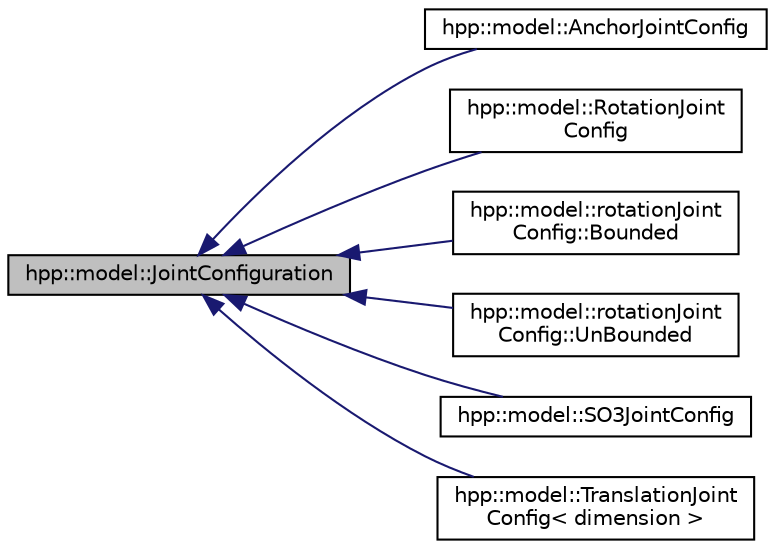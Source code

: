 digraph "hpp::model::JointConfiguration"
{
  edge [fontname="Helvetica",fontsize="10",labelfontname="Helvetica",labelfontsize="10"];
  node [fontname="Helvetica",fontsize="10",shape=record];
  rankdir="LR";
  Node1 [label="hpp::model::JointConfiguration",height=0.2,width=0.4,color="black", fillcolor="grey75", style="filled" fontcolor="black"];
  Node1 -> Node2 [dir="back",color="midnightblue",fontsize="10",style="solid",fontname="Helvetica"];
  Node2 [label="hpp::model::AnchorJointConfig",height=0.2,width=0.4,color="black", fillcolor="white", style="filled",URL="$a00001.html",tooltip="Configuration of a JointAnchor. "];
  Node1 -> Node3 [dir="back",color="midnightblue",fontsize="10",style="solid",fontname="Helvetica"];
  Node3 [label="hpp::model::RotationJoint\lConfig",height=0.2,width=0.4,color="black", fillcolor="white", style="filled",URL="$a00021.html",tooltip="Configuration of a JointRotation. "];
  Node1 -> Node4 [dir="back",color="midnightblue",fontsize="10",style="solid",fontname="Helvetica"];
  Node4 [label="hpp::model::rotationJoint\lConfig::Bounded",height=0.2,width=0.4,color="black", fillcolor="white", style="filled",URL="$a00003.html"];
  Node1 -> Node5 [dir="back",color="midnightblue",fontsize="10",style="solid",fontname="Helvetica"];
  Node5 [label="hpp::model::rotationJoint\lConfig::UnBounded",height=0.2,width=0.4,color="black", fillcolor="white", style="filled",URL="$a00024.html"];
  Node1 -> Node6 [dir="back",color="midnightblue",fontsize="10",style="solid",fontname="Helvetica"];
  Node6 [label="hpp::model::SO3JointConfig",height=0.2,width=0.4,color="black", fillcolor="white", style="filled",URL="$a00022.html",tooltip="Configuration of a JointSO3. "];
  Node1 -> Node7 [dir="back",color="midnightblue",fontsize="10",style="solid",fontname="Helvetica"];
  Node7 [label="hpp::model::TranslationJoint\lConfig\< dimension \>",height=0.2,width=0.4,color="black", fillcolor="white", style="filled",URL="$a00023.html",tooltip="Configuration of a JointTranslation. "];
}
